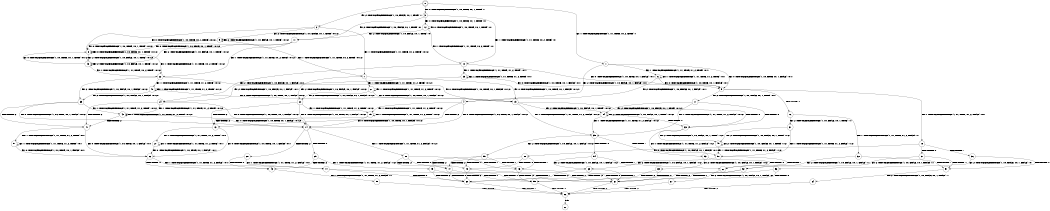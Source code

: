 digraph BCG {
size = "7, 10.5";
center = TRUE;
node [shape = circle];
0 [peripheries = 2];
0 -> 1 [label = "EX !1 !ATOMIC_EXCH_BRANCH (1, +1, TRUE, +0, 2, TRUE) !::"];
0 -> 2 [label = "EX !2 !ATOMIC_EXCH_BRANCH (1, +0, FALSE, +0, 1, TRUE) !::"];
0 -> 3 [label = "EX !0 !ATOMIC_EXCH_BRANCH (1, +0, TRUE, +0, 1, TRUE) !::"];
1 -> 4 [label = "EX !2 !ATOMIC_EXCH_BRANCH (1, +0, FALSE, +0, 1, FALSE) !:0:1:"];
1 -> 5 [label = "EX !0 !ATOMIC_EXCH_BRANCH (1, +0, TRUE, +0, 1, FALSE) !:0:1:"];
1 -> 6 [label = "EX !1 !ATOMIC_EXCH_BRANCH (1, +1, TRUE, +1, 2, TRUE) !:0:1:"];
2 -> 7 [label = "EX !1 !ATOMIC_EXCH_BRANCH (1, +1, TRUE, +0, 2, TRUE) !:0:1:2:"];
2 -> 8 [label = "EX !0 !ATOMIC_EXCH_BRANCH (1, +0, TRUE, +0, 1, TRUE) !:0:1:2:"];
2 -> 9 [label = "EX !2 !ATOMIC_EXCH_BRANCH (1, +0, FALSE, +0, 1, TRUE) !:0:1:2:"];
3 -> 10 [label = "EX !1 !ATOMIC_EXCH_BRANCH (1, +1, TRUE, +0, 2, TRUE) !:0:"];
3 -> 11 [label = "EX !2 !ATOMIC_EXCH_BRANCH (1, +0, FALSE, +0, 1, TRUE) !:0:"];
3 -> 12 [label = "EX !0 !ATOMIC_EXCH_BRANCH (1, +0, TRUE, +0, 1, TRUE) !:0:"];
4 -> 13 [label = "TERMINATE !2"];
4 -> 14 [label = "EX !0 !ATOMIC_EXCH_BRANCH (1, +0, TRUE, +0, 1, FALSE) !:0:1:2:"];
4 -> 15 [label = "EX !1 !ATOMIC_EXCH_BRANCH (1, +1, TRUE, +1, 2, TRUE) !:0:1:2:"];
5 -> 16 [label = "TERMINATE !0"];
5 -> 17 [label = "EX !2 !ATOMIC_EXCH_BRANCH (1, +0, FALSE, +0, 1, TRUE) !:0:1:"];
5 -> 18 [label = "EX !1 !ATOMIC_EXCH_BRANCH (1, +1, TRUE, +1, 2, FALSE) !:0:1:"];
6 -> 4 [label = "EX !2 !ATOMIC_EXCH_BRANCH (1, +0, FALSE, +0, 1, FALSE) !:0:1:"];
6 -> 5 [label = "EX !0 !ATOMIC_EXCH_BRANCH (1, +0, TRUE, +0, 1, FALSE) !:0:1:"];
6 -> 6 [label = "EX !1 !ATOMIC_EXCH_BRANCH (1, +1, TRUE, +1, 2, TRUE) !:0:1:"];
7 -> 19 [label = "EX !0 !ATOMIC_EXCH_BRANCH (1, +0, TRUE, +0, 1, FALSE) !:0:1:2:"];
7 -> 20 [label = "EX !2 !ATOMIC_EXCH_BRANCH (1, +0, FALSE, +0, 1, FALSE) !:0:1:2:"];
7 -> 21 [label = "EX !1 !ATOMIC_EXCH_BRANCH (1, +1, TRUE, +1, 2, TRUE) !:0:1:2:"];
8 -> 22 [label = "EX !1 !ATOMIC_EXCH_BRANCH (1, +1, TRUE, +0, 2, TRUE) !:0:1:2:"];
8 -> 23 [label = "EX !2 !ATOMIC_EXCH_BRANCH (1, +0, FALSE, +0, 1, TRUE) !:0:1:2:"];
8 -> 8 [label = "EX !0 !ATOMIC_EXCH_BRANCH (1, +0, TRUE, +0, 1, TRUE) !:0:1:2:"];
9 -> 7 [label = "EX !1 !ATOMIC_EXCH_BRANCH (1, +1, TRUE, +0, 2, TRUE) !:0:1:2:"];
9 -> 8 [label = "EX !0 !ATOMIC_EXCH_BRANCH (1, +0, TRUE, +0, 1, TRUE) !:0:1:2:"];
9 -> 9 [label = "EX !2 !ATOMIC_EXCH_BRANCH (1, +0, FALSE, +0, 1, TRUE) !:0:1:2:"];
10 -> 24 [label = "EX !2 !ATOMIC_EXCH_BRANCH (1, +0, FALSE, +0, 1, FALSE) !:0:1:"];
10 -> 25 [label = "EX !1 !ATOMIC_EXCH_BRANCH (1, +1, TRUE, +1, 2, TRUE) !:0:1:"];
10 -> 5 [label = "EX !0 !ATOMIC_EXCH_BRANCH (1, +0, TRUE, +0, 1, FALSE) !:0:1:"];
11 -> 22 [label = "EX !1 !ATOMIC_EXCH_BRANCH (1, +1, TRUE, +0, 2, TRUE) !:0:1:2:"];
11 -> 23 [label = "EX !2 !ATOMIC_EXCH_BRANCH (1, +0, FALSE, +0, 1, TRUE) !:0:1:2:"];
11 -> 8 [label = "EX !0 !ATOMIC_EXCH_BRANCH (1, +0, TRUE, +0, 1, TRUE) !:0:1:2:"];
12 -> 10 [label = "EX !1 !ATOMIC_EXCH_BRANCH (1, +1, TRUE, +0, 2, TRUE) !:0:"];
12 -> 11 [label = "EX !2 !ATOMIC_EXCH_BRANCH (1, +0, FALSE, +0, 1, TRUE) !:0:"];
12 -> 12 [label = "EX !0 !ATOMIC_EXCH_BRANCH (1, +0, TRUE, +0, 1, TRUE) !:0:"];
13 -> 26 [label = "EX !0 !ATOMIC_EXCH_BRANCH (1, +0, TRUE, +0, 1, FALSE) !:0:1:"];
13 -> 27 [label = "EX !1 !ATOMIC_EXCH_BRANCH (1, +1, TRUE, +1, 2, TRUE) !:0:1:"];
14 -> 28 [label = "TERMINATE !2"];
14 -> 29 [label = "TERMINATE !0"];
14 -> 30 [label = "EX !1 !ATOMIC_EXCH_BRANCH (1, +1, TRUE, +1, 2, FALSE) !:0:1:2:"];
15 -> 13 [label = "TERMINATE !2"];
15 -> 14 [label = "EX !0 !ATOMIC_EXCH_BRANCH (1, +0, TRUE, +0, 1, FALSE) !:0:1:2:"];
15 -> 15 [label = "EX !1 !ATOMIC_EXCH_BRANCH (1, +1, TRUE, +1, 2, TRUE) !:0:1:2:"];
16 -> 31 [label = "EX !2 !ATOMIC_EXCH_BRANCH (1, +0, FALSE, +0, 1, TRUE) !:1:"];
16 -> 32 [label = "EX !1 !ATOMIC_EXCH_BRANCH (1, +1, TRUE, +1, 2, FALSE) !:1:"];
17 -> 33 [label = "TERMINATE !0"];
17 -> 34 [label = "EX !2 !ATOMIC_EXCH_BRANCH (1, +0, FALSE, +0, 1, TRUE) !:0:1:2:"];
17 -> 35 [label = "EX !1 !ATOMIC_EXCH_BRANCH (1, +1, TRUE, +1, 2, FALSE) !:0:1:2:"];
18 -> 36 [label = "TERMINATE !1"];
18 -> 37 [label = "TERMINATE !0"];
18 -> 38 [label = "EX !2 !ATOMIC_EXCH_BRANCH (1, +0, FALSE, +0, 1, FALSE) !:0:1:"];
19 -> 33 [label = "TERMINATE !0"];
19 -> 34 [label = "EX !2 !ATOMIC_EXCH_BRANCH (1, +0, FALSE, +0, 1, TRUE) !:0:1:2:"];
19 -> 35 [label = "EX !1 !ATOMIC_EXCH_BRANCH (1, +1, TRUE, +1, 2, FALSE) !:0:1:2:"];
20 -> 13 [label = "TERMINATE !2"];
20 -> 14 [label = "EX !0 !ATOMIC_EXCH_BRANCH (1, +0, TRUE, +0, 1, FALSE) !:0:1:2:"];
20 -> 15 [label = "EX !1 !ATOMIC_EXCH_BRANCH (1, +1, TRUE, +1, 2, TRUE) !:0:1:2:"];
21 -> 19 [label = "EX !0 !ATOMIC_EXCH_BRANCH (1, +0, TRUE, +0, 1, FALSE) !:0:1:2:"];
21 -> 20 [label = "EX !2 !ATOMIC_EXCH_BRANCH (1, +0, FALSE, +0, 1, FALSE) !:0:1:2:"];
21 -> 21 [label = "EX !1 !ATOMIC_EXCH_BRANCH (1, +1, TRUE, +1, 2, TRUE) !:0:1:2:"];
22 -> 39 [label = "EX !2 !ATOMIC_EXCH_BRANCH (1, +0, FALSE, +0, 1, FALSE) !:0:1:2:"];
22 -> 40 [label = "EX !1 !ATOMIC_EXCH_BRANCH (1, +1, TRUE, +1, 2, TRUE) !:0:1:2:"];
22 -> 19 [label = "EX !0 !ATOMIC_EXCH_BRANCH (1, +0, TRUE, +0, 1, FALSE) !:0:1:2:"];
23 -> 22 [label = "EX !1 !ATOMIC_EXCH_BRANCH (1, +1, TRUE, +0, 2, TRUE) !:0:1:2:"];
23 -> 23 [label = "EX !2 !ATOMIC_EXCH_BRANCH (1, +0, FALSE, +0, 1, TRUE) !:0:1:2:"];
23 -> 8 [label = "EX !0 !ATOMIC_EXCH_BRANCH (1, +0, TRUE, +0, 1, TRUE) !:0:1:2:"];
24 -> 41 [label = "TERMINATE !2"];
24 -> 42 [label = "EX !1 !ATOMIC_EXCH_BRANCH (1, +1, TRUE, +1, 2, TRUE) !:0:1:2:"];
24 -> 14 [label = "EX !0 !ATOMIC_EXCH_BRANCH (1, +0, TRUE, +0, 1, FALSE) !:0:1:2:"];
25 -> 24 [label = "EX !2 !ATOMIC_EXCH_BRANCH (1, +0, FALSE, +0, 1, FALSE) !:0:1:"];
25 -> 25 [label = "EX !1 !ATOMIC_EXCH_BRANCH (1, +1, TRUE, +1, 2, TRUE) !:0:1:"];
25 -> 5 [label = "EX !0 !ATOMIC_EXCH_BRANCH (1, +0, TRUE, +0, 1, FALSE) !:0:1:"];
26 -> 43 [label = "TERMINATE !0"];
26 -> 44 [label = "EX !1 !ATOMIC_EXCH_BRANCH (1, +1, TRUE, +1, 2, FALSE) !:0:1:"];
27 -> 26 [label = "EX !0 !ATOMIC_EXCH_BRANCH (1, +0, TRUE, +0, 1, FALSE) !:0:1:"];
27 -> 27 [label = "EX !1 !ATOMIC_EXCH_BRANCH (1, +1, TRUE, +1, 2, TRUE) !:0:1:"];
28 -> 43 [label = "TERMINATE !0"];
28 -> 44 [label = "EX !1 !ATOMIC_EXCH_BRANCH (1, +1, TRUE, +1, 2, FALSE) !:0:1:"];
29 -> 43 [label = "TERMINATE !2"];
29 -> 45 [label = "EX !1 !ATOMIC_EXCH_BRANCH (1, +1, TRUE, +1, 2, FALSE) !:1:2:"];
30 -> 46 [label = "TERMINATE !1"];
30 -> 47 [label = "TERMINATE !2"];
30 -> 48 [label = "TERMINATE !0"];
31 -> 49 [label = "EX !2 !ATOMIC_EXCH_BRANCH (1, +0, FALSE, +0, 1, TRUE) !:1:2:"];
31 -> 50 [label = "EX !1 !ATOMIC_EXCH_BRANCH (1, +1, TRUE, +1, 2, FALSE) !:1:2:"];
32 -> 51 [label = "TERMINATE !1"];
32 -> 52 [label = "EX !2 !ATOMIC_EXCH_BRANCH (1, +0, FALSE, +0, 1, FALSE) !:1:"];
33 -> 49 [label = "EX !2 !ATOMIC_EXCH_BRANCH (1, +0, FALSE, +0, 1, TRUE) !:1:2:"];
33 -> 50 [label = "EX !1 !ATOMIC_EXCH_BRANCH (1, +1, TRUE, +1, 2, FALSE) !:1:2:"];
34 -> 33 [label = "TERMINATE !0"];
34 -> 34 [label = "EX !2 !ATOMIC_EXCH_BRANCH (1, +0, FALSE, +0, 1, TRUE) !:0:1:2:"];
34 -> 35 [label = "EX !1 !ATOMIC_EXCH_BRANCH (1, +1, TRUE, +1, 2, FALSE) !:0:1:2:"];
35 -> 53 [label = "TERMINATE !1"];
35 -> 54 [label = "TERMINATE !0"];
35 -> 55 [label = "EX !2 !ATOMIC_EXCH_BRANCH (1, +0, FALSE, +0, 1, FALSE) !:0:1:2:"];
36 -> 51 [label = "TERMINATE !0"];
36 -> 56 [label = "EX !2 !ATOMIC_EXCH_BRANCH (1, +0, FALSE, +0, 1, FALSE) !:0:"];
37 -> 51 [label = "TERMINATE !1"];
37 -> 52 [label = "EX !2 !ATOMIC_EXCH_BRANCH (1, +0, FALSE, +0, 1, FALSE) !:1:"];
38 -> 46 [label = "TERMINATE !1"];
38 -> 47 [label = "TERMINATE !2"];
38 -> 48 [label = "TERMINATE !0"];
39 -> 41 [label = "TERMINATE !2"];
39 -> 42 [label = "EX !1 !ATOMIC_EXCH_BRANCH (1, +1, TRUE, +1, 2, TRUE) !:0:1:2:"];
39 -> 14 [label = "EX !0 !ATOMIC_EXCH_BRANCH (1, +0, TRUE, +0, 1, FALSE) !:0:1:2:"];
40 -> 39 [label = "EX !2 !ATOMIC_EXCH_BRANCH (1, +0, FALSE, +0, 1, FALSE) !:0:1:2:"];
40 -> 40 [label = "EX !1 !ATOMIC_EXCH_BRANCH (1, +1, TRUE, +1, 2, TRUE) !:0:1:2:"];
40 -> 19 [label = "EX !0 !ATOMIC_EXCH_BRANCH (1, +0, TRUE, +0, 1, FALSE) !:0:1:2:"];
41 -> 57 [label = "EX !1 !ATOMIC_EXCH_BRANCH (1, +1, TRUE, +1, 2, TRUE) !:0:1:"];
41 -> 26 [label = "EX !0 !ATOMIC_EXCH_BRANCH (1, +0, TRUE, +0, 1, FALSE) !:0:1:"];
42 -> 41 [label = "TERMINATE !2"];
42 -> 42 [label = "EX !1 !ATOMIC_EXCH_BRANCH (1, +1, TRUE, +1, 2, TRUE) !:0:1:2:"];
42 -> 14 [label = "EX !0 !ATOMIC_EXCH_BRANCH (1, +0, TRUE, +0, 1, FALSE) !:0:1:2:"];
43 -> 58 [label = "EX !1 !ATOMIC_EXCH_BRANCH (1, +1, TRUE, +1, 2, FALSE) !:1:"];
44 -> 59 [label = "TERMINATE !1"];
44 -> 60 [label = "TERMINATE !0"];
45 -> 61 [label = "TERMINATE !1"];
45 -> 60 [label = "TERMINATE !2"];
46 -> 59 [label = "TERMINATE !2"];
46 -> 61 [label = "TERMINATE !0"];
47 -> 59 [label = "TERMINATE !1"];
47 -> 60 [label = "TERMINATE !0"];
48 -> 61 [label = "TERMINATE !1"];
48 -> 60 [label = "TERMINATE !2"];
49 -> 49 [label = "EX !2 !ATOMIC_EXCH_BRANCH (1, +0, FALSE, +0, 1, TRUE) !:1:2:"];
49 -> 50 [label = "EX !1 !ATOMIC_EXCH_BRANCH (1, +1, TRUE, +1, 2, FALSE) !:1:2:"];
50 -> 62 [label = "TERMINATE !1"];
50 -> 63 [label = "EX !2 !ATOMIC_EXCH_BRANCH (1, +0, FALSE, +0, 1, FALSE) !:1:2:"];
51 -> 64 [label = "EX !2 !ATOMIC_EXCH_BRANCH (1, +0, FALSE, +0, 1, FALSE) !::"];
52 -> 61 [label = "TERMINATE !1"];
52 -> 60 [label = "TERMINATE !2"];
53 -> 62 [label = "TERMINATE !0"];
53 -> 65 [label = "EX !2 !ATOMIC_EXCH_BRANCH (1, +0, FALSE, +0, 1, FALSE) !:0:2:"];
54 -> 62 [label = "TERMINATE !1"];
54 -> 63 [label = "EX !2 !ATOMIC_EXCH_BRANCH (1, +0, FALSE, +0, 1, FALSE) !:1:2:"];
55 -> 46 [label = "TERMINATE !1"];
55 -> 47 [label = "TERMINATE !2"];
55 -> 48 [label = "TERMINATE !0"];
56 -> 59 [label = "TERMINATE !2"];
56 -> 61 [label = "TERMINATE !0"];
57 -> 57 [label = "EX !1 !ATOMIC_EXCH_BRANCH (1, +1, TRUE, +1, 2, TRUE) !:0:1:"];
57 -> 26 [label = "EX !0 !ATOMIC_EXCH_BRANCH (1, +0, TRUE, +0, 1, FALSE) !:0:1:"];
58 -> 66 [label = "TERMINATE !1"];
59 -> 66 [label = "TERMINATE !0"];
60 -> 66 [label = "TERMINATE !1"];
61 -> 66 [label = "TERMINATE !2"];
62 -> 67 [label = "EX !2 !ATOMIC_EXCH_BRANCH (1, +0, FALSE, +0, 1, FALSE) !:2:"];
63 -> 61 [label = "TERMINATE !1"];
63 -> 60 [label = "TERMINATE !2"];
64 -> 66 [label = "TERMINATE !2"];
65 -> 59 [label = "TERMINATE !2"];
65 -> 61 [label = "TERMINATE !0"];
66 -> 68 [label = "exit"];
67 -> 66 [label = "TERMINATE !2"];
}
